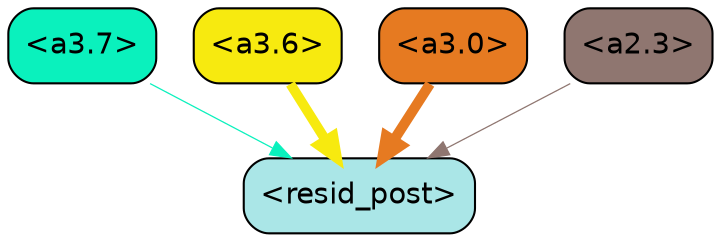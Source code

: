 strict digraph "" {
	graph [bgcolor=transparent,
		layout=dot,
		overlap=false,
		splines=true
	];
	"<a3.7>"	[color=black,
		fillcolor="#0af1bd",
		fontname=Helvetica,
		shape=box,
		style="filled, rounded"];
	"<resid_post>"	[color=black,
		fillcolor="#aae6e7",
		fontname=Helvetica,
		shape=box,
		style="filled, rounded"];
	"<a3.7>" -> "<resid_post>"	[color="#0af1bd",
		penwidth=0.6];
	"<a3.6>"	[color=black,
		fillcolor="#f7ea0f",
		fontname=Helvetica,
		shape=box,
		style="filled, rounded"];
	"<a3.6>" -> "<resid_post>"	[color="#f7ea0f",
		penwidth=4.746312499046326];
	"<a3.0>"	[color=black,
		fillcolor="#e67a21",
		fontname=Helvetica,
		shape=box,
		style="filled, rounded"];
	"<a3.0>" -> "<resid_post>"	[color="#e67a21",
		penwidth=4.896343111991882];
	"<a2.3>"	[color=black,
		fillcolor="#8f7670",
		fontname=Helvetica,
		shape=box,
		style="filled, rounded"];
	"<a2.3>" -> "<resid_post>"	[color="#8f7670",
		penwidth=0.6];
}
